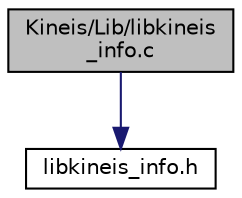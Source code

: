 digraph "Kineis/Lib/libkineis_info.c"
{
 // INTERACTIVE_SVG=YES
 // LATEX_PDF_SIZE
  edge [fontname="Helvetica",fontsize="10",labelfontname="Helvetica",labelfontsize="10"];
  node [fontname="Helvetica",fontsize="10",shape=record];
  Node1 [label="Kineis/Lib/libkineis\l_info.c",height=0.2,width=0.4,color="black", fillcolor="grey75", style="filled", fontcolor="black",tooltip=" "];
  Node1 -> Node2 [color="midnightblue",fontsize="10",style="solid",fontname="Helvetica"];
  Node2 [label="libkineis_info.h",height=0.2,width=0.4,color="black", fillcolor="white", style="filled",URL="$d4/d5a/libkineis__info_8h.html",tooltip=" "];
}
